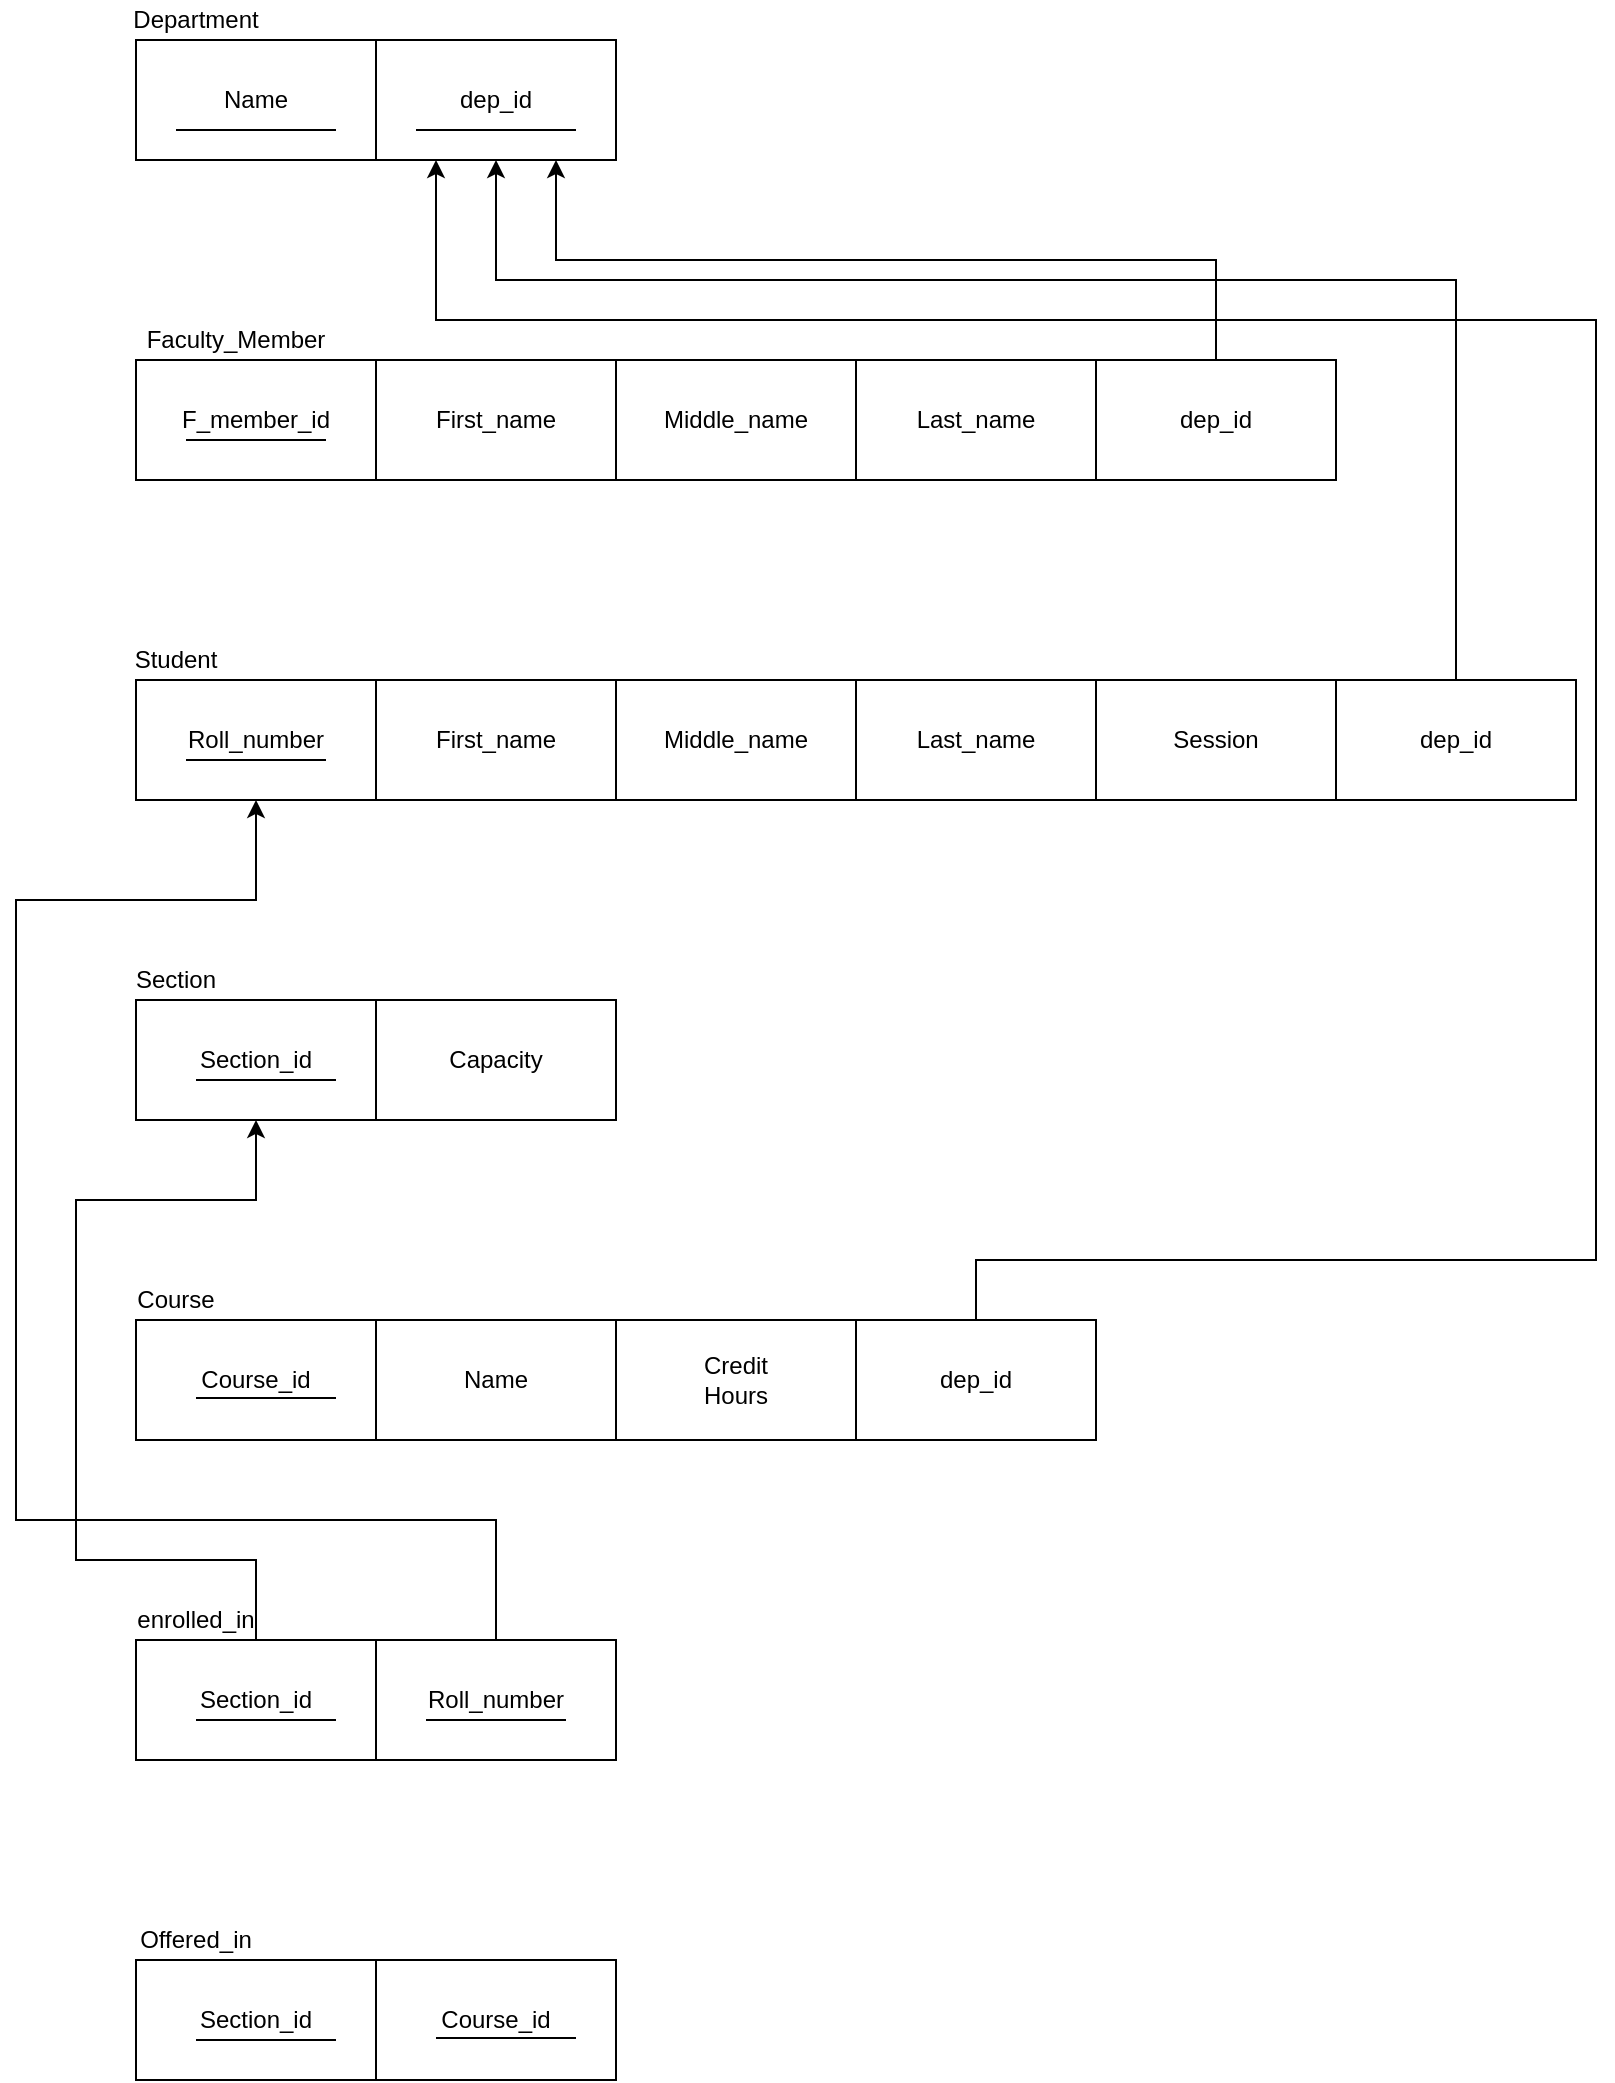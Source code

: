 <mxfile version="13.8.6" type="github">
  <diagram id="R2lEEEUBdFMjLlhIrx00" name="Page-1">
    <mxGraphModel dx="904" dy="413" grid="1" gridSize="10" guides="1" tooltips="1" connect="1" arrows="1" fold="1" page="1" pageScale="1" pageWidth="850" pageHeight="1100" math="0" shadow="0" extFonts="Permanent Marker^https://fonts.googleapis.com/css?family=Permanent+Marker">
      <root>
        <mxCell id="0" />
        <mxCell id="1" parent="0" />
        <mxCell id="VP4S1pkX_F0oo3JRPcs8-1" value="" style="rounded=0;whiteSpace=wrap;html=1;" parent="1" vertex="1">
          <mxGeometry x="160" y="120" width="120" height="60" as="geometry" />
        </mxCell>
        <mxCell id="VP4S1pkX_F0oo3JRPcs8-2" value="" style="rounded=0;whiteSpace=wrap;html=1;" parent="1" vertex="1">
          <mxGeometry x="280" y="120" width="120" height="60" as="geometry" />
        </mxCell>
        <mxCell id="VP4S1pkX_F0oo3JRPcs8-3" value="" style="rounded=0;whiteSpace=wrap;html=1;" parent="1" vertex="1">
          <mxGeometry x="280" y="280" width="120" height="60" as="geometry" />
        </mxCell>
        <mxCell id="VP4S1pkX_F0oo3JRPcs8-4" value="" style="rounded=0;whiteSpace=wrap;html=1;" parent="1" vertex="1">
          <mxGeometry x="160" y="280" width="120" height="60" as="geometry" />
        </mxCell>
        <mxCell id="VP4S1pkX_F0oo3JRPcs8-5" value="" style="rounded=0;whiteSpace=wrap;html=1;" parent="1" vertex="1">
          <mxGeometry x="400" y="280" width="120" height="60" as="geometry" />
        </mxCell>
        <mxCell id="VP4S1pkX_F0oo3JRPcs8-6" value="" style="rounded=0;whiteSpace=wrap;html=1;" parent="1" vertex="1">
          <mxGeometry x="520" y="280" width="120" height="60" as="geometry" />
        </mxCell>
        <mxCell id="kJa4N3SzeVfnvi3K9EXO-64" style="edgeStyle=orthogonalEdgeStyle;rounded=0;orthogonalLoop=1;jettySize=auto;html=1;exitX=0.5;exitY=0;exitDx=0;exitDy=0;entryX=0.75;entryY=1;entryDx=0;entryDy=0;" edge="1" parent="1" source="VP4S1pkX_F0oo3JRPcs8-7" target="VP4S1pkX_F0oo3JRPcs8-2">
          <mxGeometry relative="1" as="geometry" />
        </mxCell>
        <mxCell id="VP4S1pkX_F0oo3JRPcs8-7" value="" style="rounded=0;whiteSpace=wrap;html=1;" parent="1" vertex="1">
          <mxGeometry x="640" y="280" width="120" height="60" as="geometry" />
        </mxCell>
        <mxCell id="VP4S1pkX_F0oo3JRPcs8-8" value="" style="rounded=0;whiteSpace=wrap;html=1;" parent="1" vertex="1">
          <mxGeometry x="160" y="440" width="120" height="60" as="geometry" />
        </mxCell>
        <mxCell id="VP4S1pkX_F0oo3JRPcs8-9" value="" style="rounded=0;whiteSpace=wrap;html=1;" parent="1" vertex="1">
          <mxGeometry x="280" y="440" width="120" height="60" as="geometry" />
        </mxCell>
        <mxCell id="VP4S1pkX_F0oo3JRPcs8-10" value="" style="rounded=0;whiteSpace=wrap;html=1;" parent="1" vertex="1">
          <mxGeometry x="400" y="440" width="120" height="60" as="geometry" />
        </mxCell>
        <mxCell id="VP4S1pkX_F0oo3JRPcs8-11" value="" style="rounded=0;whiteSpace=wrap;html=1;" parent="1" vertex="1">
          <mxGeometry x="520" y="440" width="120" height="60" as="geometry" />
        </mxCell>
        <mxCell id="VP4S1pkX_F0oo3JRPcs8-12" value="" style="rounded=0;whiteSpace=wrap;html=1;" parent="1" vertex="1">
          <mxGeometry x="640" y="440" width="120" height="60" as="geometry" />
        </mxCell>
        <mxCell id="kJa4N3SzeVfnvi3K9EXO-65" style="edgeStyle=orthogonalEdgeStyle;rounded=0;orthogonalLoop=1;jettySize=auto;html=1;exitX=0.5;exitY=0;exitDx=0;exitDy=0;entryX=0.5;entryY=1;entryDx=0;entryDy=0;" edge="1" parent="1" source="VP4S1pkX_F0oo3JRPcs8-13" target="VP4S1pkX_F0oo3JRPcs8-2">
          <mxGeometry relative="1" as="geometry">
            <Array as="points">
              <mxPoint x="820" y="240" />
              <mxPoint x="340" y="240" />
            </Array>
          </mxGeometry>
        </mxCell>
        <mxCell id="VP4S1pkX_F0oo3JRPcs8-13" value="" style="rounded=0;whiteSpace=wrap;html=1;" parent="1" vertex="1">
          <mxGeometry x="760" y="440" width="120" height="60" as="geometry" />
        </mxCell>
        <mxCell id="VP4S1pkX_F0oo3JRPcs8-14" value="" style="rounded=0;whiteSpace=wrap;html=1;" parent="1" vertex="1">
          <mxGeometry x="160" y="600" width="120" height="60" as="geometry" />
        </mxCell>
        <mxCell id="VP4S1pkX_F0oo3JRPcs8-15" value="" style="rounded=0;whiteSpace=wrap;html=1;" parent="1" vertex="1">
          <mxGeometry x="280" y="600" width="120" height="60" as="geometry" />
        </mxCell>
        <mxCell id="VP4S1pkX_F0oo3JRPcs8-16" value="" style="rounded=0;whiteSpace=wrap;html=1;" parent="1" vertex="1">
          <mxGeometry x="160" y="760" width="120" height="60" as="geometry" />
        </mxCell>
        <mxCell id="kJa4N3SzeVfnvi3K9EXO-1" value="" style="rounded=0;whiteSpace=wrap;html=1;" vertex="1" parent="1">
          <mxGeometry x="280" y="760" width="120" height="60" as="geometry" />
        </mxCell>
        <mxCell id="kJa4N3SzeVfnvi3K9EXO-2" value="" style="rounded=0;whiteSpace=wrap;html=1;" vertex="1" parent="1">
          <mxGeometry x="400" y="760" width="120" height="60" as="geometry" />
        </mxCell>
        <mxCell id="kJa4N3SzeVfnvi3K9EXO-67" style="edgeStyle=orthogonalEdgeStyle;rounded=0;orthogonalLoop=1;jettySize=auto;html=1;exitX=0.5;exitY=0;exitDx=0;exitDy=0;entryX=0.25;entryY=1;entryDx=0;entryDy=0;" edge="1" parent="1" source="kJa4N3SzeVfnvi3K9EXO-3" target="VP4S1pkX_F0oo3JRPcs8-2">
          <mxGeometry relative="1" as="geometry">
            <Array as="points">
              <mxPoint x="580" y="730" />
              <mxPoint x="890" y="730" />
              <mxPoint x="890" y="260" />
              <mxPoint x="310" y="260" />
            </Array>
          </mxGeometry>
        </mxCell>
        <mxCell id="kJa4N3SzeVfnvi3K9EXO-3" value="" style="rounded=0;whiteSpace=wrap;html=1;" vertex="1" parent="1">
          <mxGeometry x="520" y="760" width="120" height="60" as="geometry" />
        </mxCell>
        <mxCell id="kJa4N3SzeVfnvi3K9EXO-9" value="Department" style="text;html=1;strokeColor=none;fillColor=none;align=center;verticalAlign=middle;whiteSpace=wrap;rounded=0;" vertex="1" parent="1">
          <mxGeometry x="170" y="100" width="40" height="20" as="geometry" />
        </mxCell>
        <mxCell id="kJa4N3SzeVfnvi3K9EXO-10" value="Name" style="text;html=1;strokeColor=none;fillColor=none;align=center;verticalAlign=middle;whiteSpace=wrap;rounded=0;" vertex="1" parent="1">
          <mxGeometry x="200" y="140" width="40" height="20" as="geometry" />
        </mxCell>
        <mxCell id="kJa4N3SzeVfnvi3K9EXO-11" value="dep_id" style="text;html=1;strokeColor=none;fillColor=none;align=center;verticalAlign=middle;whiteSpace=wrap;rounded=0;" vertex="1" parent="1">
          <mxGeometry x="320" y="140" width="40" height="20" as="geometry" />
        </mxCell>
        <mxCell id="kJa4N3SzeVfnvi3K9EXO-12" value="" style="endArrow=none;html=1;" edge="1" parent="1">
          <mxGeometry width="50" height="50" relative="1" as="geometry">
            <mxPoint x="180" y="165" as="sourcePoint" />
            <mxPoint x="260" y="165" as="targetPoint" />
            <Array as="points">
              <mxPoint x="220" y="165" />
            </Array>
          </mxGeometry>
        </mxCell>
        <mxCell id="kJa4N3SzeVfnvi3K9EXO-13" value="" style="endArrow=none;html=1;" edge="1" parent="1">
          <mxGeometry width="50" height="50" relative="1" as="geometry">
            <mxPoint x="300" y="165" as="sourcePoint" />
            <mxPoint x="380" y="165" as="targetPoint" />
          </mxGeometry>
        </mxCell>
        <mxCell id="kJa4N3SzeVfnvi3K9EXO-14" value="Faculty_Member" style="text;html=1;strokeColor=none;fillColor=none;align=center;verticalAlign=middle;whiteSpace=wrap;rounded=0;" vertex="1" parent="1">
          <mxGeometry x="190" y="260" width="40" height="20" as="geometry" />
        </mxCell>
        <mxCell id="kJa4N3SzeVfnvi3K9EXO-15" value="F_member_id" style="text;html=1;strokeColor=none;fillColor=none;align=center;verticalAlign=middle;whiteSpace=wrap;rounded=0;" vertex="1" parent="1">
          <mxGeometry x="200" y="300" width="40" height="20" as="geometry" />
        </mxCell>
        <mxCell id="kJa4N3SzeVfnvi3K9EXO-17" value="First_name" style="text;html=1;strokeColor=none;fillColor=none;align=center;verticalAlign=middle;whiteSpace=wrap;rounded=0;" vertex="1" parent="1">
          <mxGeometry x="320" y="300" width="40" height="20" as="geometry" />
        </mxCell>
        <mxCell id="kJa4N3SzeVfnvi3K9EXO-18" value="Middle_name" style="text;html=1;strokeColor=none;fillColor=none;align=center;verticalAlign=middle;whiteSpace=wrap;rounded=0;" vertex="1" parent="1">
          <mxGeometry x="440" y="300" width="40" height="20" as="geometry" />
        </mxCell>
        <mxCell id="kJa4N3SzeVfnvi3K9EXO-19" value="Last_name" style="text;html=1;strokeColor=none;fillColor=none;align=center;verticalAlign=middle;whiteSpace=wrap;rounded=0;" vertex="1" parent="1">
          <mxGeometry x="560" y="300" width="40" height="20" as="geometry" />
        </mxCell>
        <mxCell id="kJa4N3SzeVfnvi3K9EXO-20" value="dep_id" style="text;html=1;strokeColor=none;fillColor=none;align=center;verticalAlign=middle;whiteSpace=wrap;rounded=0;" vertex="1" parent="1">
          <mxGeometry x="680" y="300" width="40" height="20" as="geometry" />
        </mxCell>
        <mxCell id="kJa4N3SzeVfnvi3K9EXO-22" value="Middle_name" style="text;html=1;strokeColor=none;fillColor=none;align=center;verticalAlign=middle;whiteSpace=wrap;rounded=0;" vertex="1" parent="1">
          <mxGeometry x="440" y="460" width="40" height="20" as="geometry" />
        </mxCell>
        <mxCell id="kJa4N3SzeVfnvi3K9EXO-23" value="dep_id" style="text;html=1;strokeColor=none;fillColor=none;align=center;verticalAlign=middle;whiteSpace=wrap;rounded=0;" vertex="1" parent="1">
          <mxGeometry x="800" y="460" width="40" height="20" as="geometry" />
        </mxCell>
        <mxCell id="kJa4N3SzeVfnvi3K9EXO-24" value="Session" style="text;html=1;strokeColor=none;fillColor=none;align=center;verticalAlign=middle;whiteSpace=wrap;rounded=0;" vertex="1" parent="1">
          <mxGeometry x="680" y="460" width="40" height="20" as="geometry" />
        </mxCell>
        <mxCell id="kJa4N3SzeVfnvi3K9EXO-25" value="Last_name" style="text;html=1;strokeColor=none;fillColor=none;align=center;verticalAlign=middle;whiteSpace=wrap;rounded=0;" vertex="1" parent="1">
          <mxGeometry x="560" y="460" width="40" height="20" as="geometry" />
        </mxCell>
        <mxCell id="kJa4N3SzeVfnvi3K9EXO-26" value="First_name" style="text;html=1;strokeColor=none;fillColor=none;align=center;verticalAlign=middle;whiteSpace=wrap;rounded=0;" vertex="1" parent="1">
          <mxGeometry x="320" y="460" width="40" height="20" as="geometry" />
        </mxCell>
        <mxCell id="kJa4N3SzeVfnvi3K9EXO-27" value="Roll_number" style="text;html=1;strokeColor=none;fillColor=none;align=center;verticalAlign=middle;whiteSpace=wrap;rounded=0;" vertex="1" parent="1">
          <mxGeometry x="200" y="460" width="40" height="20" as="geometry" />
        </mxCell>
        <mxCell id="kJa4N3SzeVfnvi3K9EXO-28" value="Student" style="text;html=1;strokeColor=none;fillColor=none;align=center;verticalAlign=middle;whiteSpace=wrap;rounded=0;" vertex="1" parent="1">
          <mxGeometry x="160" y="420" width="40" height="20" as="geometry" />
        </mxCell>
        <mxCell id="kJa4N3SzeVfnvi3K9EXO-32" value="dep_id" style="text;html=1;strokeColor=none;fillColor=none;align=center;verticalAlign=middle;whiteSpace=wrap;rounded=0;" vertex="1" parent="1">
          <mxGeometry x="560" y="780" width="40" height="20" as="geometry" />
        </mxCell>
        <mxCell id="kJa4N3SzeVfnvi3K9EXO-33" value="Credit Hours" style="text;html=1;strokeColor=none;fillColor=none;align=center;verticalAlign=middle;whiteSpace=wrap;rounded=0;" vertex="1" parent="1">
          <mxGeometry x="440" y="780" width="40" height="20" as="geometry" />
        </mxCell>
        <mxCell id="kJa4N3SzeVfnvi3K9EXO-34" value="Name" style="text;html=1;strokeColor=none;fillColor=none;align=center;verticalAlign=middle;whiteSpace=wrap;rounded=0;" vertex="1" parent="1">
          <mxGeometry x="320" y="780" width="40" height="20" as="geometry" />
        </mxCell>
        <mxCell id="kJa4N3SzeVfnvi3K9EXO-35" value="Course_id" style="text;html=1;strokeColor=none;fillColor=none;align=center;verticalAlign=middle;whiteSpace=wrap;rounded=0;" vertex="1" parent="1">
          <mxGeometry x="200" y="780" width="40" height="20" as="geometry" />
        </mxCell>
        <mxCell id="kJa4N3SzeVfnvi3K9EXO-36" value="Capacity" style="text;html=1;strokeColor=none;fillColor=none;align=center;verticalAlign=middle;whiteSpace=wrap;rounded=0;" vertex="1" parent="1">
          <mxGeometry x="320" y="620" width="40" height="20" as="geometry" />
        </mxCell>
        <mxCell id="kJa4N3SzeVfnvi3K9EXO-37" value="Section_id" style="text;html=1;strokeColor=none;fillColor=none;align=center;verticalAlign=middle;whiteSpace=wrap;rounded=0;" vertex="1" parent="1">
          <mxGeometry x="200" y="620" width="40" height="20" as="geometry" />
        </mxCell>
        <mxCell id="kJa4N3SzeVfnvi3K9EXO-38" value="enrolled_in" style="text;html=1;strokeColor=none;fillColor=none;align=center;verticalAlign=middle;whiteSpace=wrap;rounded=0;" vertex="1" parent="1">
          <mxGeometry x="170" y="900" width="40" height="20" as="geometry" />
        </mxCell>
        <mxCell id="kJa4N3SzeVfnvi3K9EXO-39" value="Course" style="text;html=1;strokeColor=none;fillColor=none;align=center;verticalAlign=middle;whiteSpace=wrap;rounded=0;" vertex="1" parent="1">
          <mxGeometry x="160" y="740" width="40" height="20" as="geometry" />
        </mxCell>
        <mxCell id="kJa4N3SzeVfnvi3K9EXO-40" value="Section" style="text;html=1;strokeColor=none;fillColor=none;align=center;verticalAlign=middle;whiteSpace=wrap;rounded=0;" vertex="1" parent="1">
          <mxGeometry x="160" y="580" width="40" height="20" as="geometry" />
        </mxCell>
        <mxCell id="kJa4N3SzeVfnvi3K9EXO-43" value="" style="endArrow=none;html=1;" edge="1" parent="1">
          <mxGeometry width="50" height="50" relative="1" as="geometry">
            <mxPoint x="185" y="320" as="sourcePoint" />
            <mxPoint x="255" y="320" as="targetPoint" />
          </mxGeometry>
        </mxCell>
        <mxCell id="kJa4N3SzeVfnvi3K9EXO-44" value="" style="endArrow=none;html=1;" edge="1" parent="1">
          <mxGeometry width="50" height="50" relative="1" as="geometry">
            <mxPoint x="185" y="480" as="sourcePoint" />
            <mxPoint x="255" y="480" as="targetPoint" />
          </mxGeometry>
        </mxCell>
        <mxCell id="kJa4N3SzeVfnvi3K9EXO-45" value="" style="endArrow=none;html=1;" edge="1" parent="1">
          <mxGeometry width="50" height="50" relative="1" as="geometry">
            <mxPoint x="190" y="640" as="sourcePoint" />
            <mxPoint x="260" y="640" as="targetPoint" />
          </mxGeometry>
        </mxCell>
        <mxCell id="kJa4N3SzeVfnvi3K9EXO-46" value="" style="endArrow=none;html=1;" edge="1" parent="1">
          <mxGeometry width="50" height="50" relative="1" as="geometry">
            <mxPoint x="190" y="799" as="sourcePoint" />
            <mxPoint x="260" y="799" as="targetPoint" />
          </mxGeometry>
        </mxCell>
        <mxCell id="kJa4N3SzeVfnvi3K9EXO-68" style="edgeStyle=orthogonalEdgeStyle;rounded=0;orthogonalLoop=1;jettySize=auto;html=1;entryX=0.5;entryY=1;entryDx=0;entryDy=0;" edge="1" parent="1" source="kJa4N3SzeVfnvi3K9EXO-48" target="VP4S1pkX_F0oo3JRPcs8-14">
          <mxGeometry relative="1" as="geometry">
            <Array as="points">
              <mxPoint x="220" y="880" />
              <mxPoint x="130" y="880" />
              <mxPoint x="130" y="700" />
              <mxPoint x="220" y="700" />
            </Array>
          </mxGeometry>
        </mxCell>
        <mxCell id="kJa4N3SzeVfnvi3K9EXO-48" value="" style="rounded=0;whiteSpace=wrap;html=1;" vertex="1" parent="1">
          <mxGeometry x="160" y="920" width="120" height="60" as="geometry" />
        </mxCell>
        <mxCell id="kJa4N3SzeVfnvi3K9EXO-49" value="Section_id" style="text;html=1;strokeColor=none;fillColor=none;align=center;verticalAlign=middle;whiteSpace=wrap;rounded=0;" vertex="1" parent="1">
          <mxGeometry x="200" y="940" width="40" height="20" as="geometry" />
        </mxCell>
        <mxCell id="kJa4N3SzeVfnvi3K9EXO-50" value="" style="endArrow=none;html=1;" edge="1" parent="1">
          <mxGeometry width="50" height="50" relative="1" as="geometry">
            <mxPoint x="190" y="960" as="sourcePoint" />
            <mxPoint x="260" y="960" as="targetPoint" />
          </mxGeometry>
        </mxCell>
        <mxCell id="kJa4N3SzeVfnvi3K9EXO-54" value="" style="rounded=0;whiteSpace=wrap;html=1;" vertex="1" parent="1">
          <mxGeometry x="280" y="1080" width="120" height="60" as="geometry" />
        </mxCell>
        <mxCell id="kJa4N3SzeVfnvi3K9EXO-55" value="Course_id" style="text;html=1;strokeColor=none;fillColor=none;align=center;verticalAlign=middle;whiteSpace=wrap;rounded=0;" vertex="1" parent="1">
          <mxGeometry x="320" y="1100" width="40" height="20" as="geometry" />
        </mxCell>
        <mxCell id="kJa4N3SzeVfnvi3K9EXO-56" value="" style="endArrow=none;html=1;" edge="1" parent="1">
          <mxGeometry width="50" height="50" relative="1" as="geometry">
            <mxPoint x="310" y="1119" as="sourcePoint" />
            <mxPoint x="380" y="1119" as="targetPoint" />
          </mxGeometry>
        </mxCell>
        <mxCell id="kJa4N3SzeVfnvi3K9EXO-57" value="" style="rounded=0;whiteSpace=wrap;html=1;" vertex="1" parent="1">
          <mxGeometry x="160" y="1080" width="120" height="60" as="geometry" />
        </mxCell>
        <mxCell id="kJa4N3SzeVfnvi3K9EXO-58" value="Section_id" style="text;html=1;strokeColor=none;fillColor=none;align=center;verticalAlign=middle;whiteSpace=wrap;rounded=0;" vertex="1" parent="1">
          <mxGeometry x="200" y="1100" width="40" height="20" as="geometry" />
        </mxCell>
        <mxCell id="kJa4N3SzeVfnvi3K9EXO-59" value="" style="endArrow=none;html=1;" edge="1" parent="1">
          <mxGeometry width="50" height="50" relative="1" as="geometry">
            <mxPoint x="190" y="1120" as="sourcePoint" />
            <mxPoint x="260" y="1120" as="targetPoint" />
          </mxGeometry>
        </mxCell>
        <mxCell id="kJa4N3SzeVfnvi3K9EXO-60" value="Offered_in" style="text;html=1;strokeColor=none;fillColor=none;align=center;verticalAlign=middle;whiteSpace=wrap;rounded=0;" vertex="1" parent="1">
          <mxGeometry x="170" y="1060" width="40" height="20" as="geometry" />
        </mxCell>
        <mxCell id="kJa4N3SzeVfnvi3K9EXO-69" style="edgeStyle=orthogonalEdgeStyle;rounded=0;orthogonalLoop=1;jettySize=auto;html=1;entryX=0.5;entryY=1;entryDx=0;entryDy=0;" edge="1" parent="1" source="kJa4N3SzeVfnvi3K9EXO-61" target="VP4S1pkX_F0oo3JRPcs8-8">
          <mxGeometry relative="1" as="geometry">
            <Array as="points">
              <mxPoint x="340" y="860" />
              <mxPoint x="100" y="860" />
              <mxPoint x="100" y="550" />
              <mxPoint x="220" y="550" />
            </Array>
          </mxGeometry>
        </mxCell>
        <mxCell id="kJa4N3SzeVfnvi3K9EXO-61" value="" style="rounded=0;whiteSpace=wrap;html=1;" vertex="1" parent="1">
          <mxGeometry x="280" y="920" width="120" height="60" as="geometry" />
        </mxCell>
        <mxCell id="kJa4N3SzeVfnvi3K9EXO-62" value="Roll_number" style="text;html=1;strokeColor=none;fillColor=none;align=center;verticalAlign=middle;whiteSpace=wrap;rounded=0;" vertex="1" parent="1">
          <mxGeometry x="320" y="940" width="40" height="20" as="geometry" />
        </mxCell>
        <mxCell id="kJa4N3SzeVfnvi3K9EXO-63" value="" style="endArrow=none;html=1;" edge="1" parent="1">
          <mxGeometry width="50" height="50" relative="1" as="geometry">
            <mxPoint x="305" y="960" as="sourcePoint" />
            <mxPoint x="375" y="960" as="targetPoint" />
          </mxGeometry>
        </mxCell>
      </root>
    </mxGraphModel>
  </diagram>
</mxfile>
